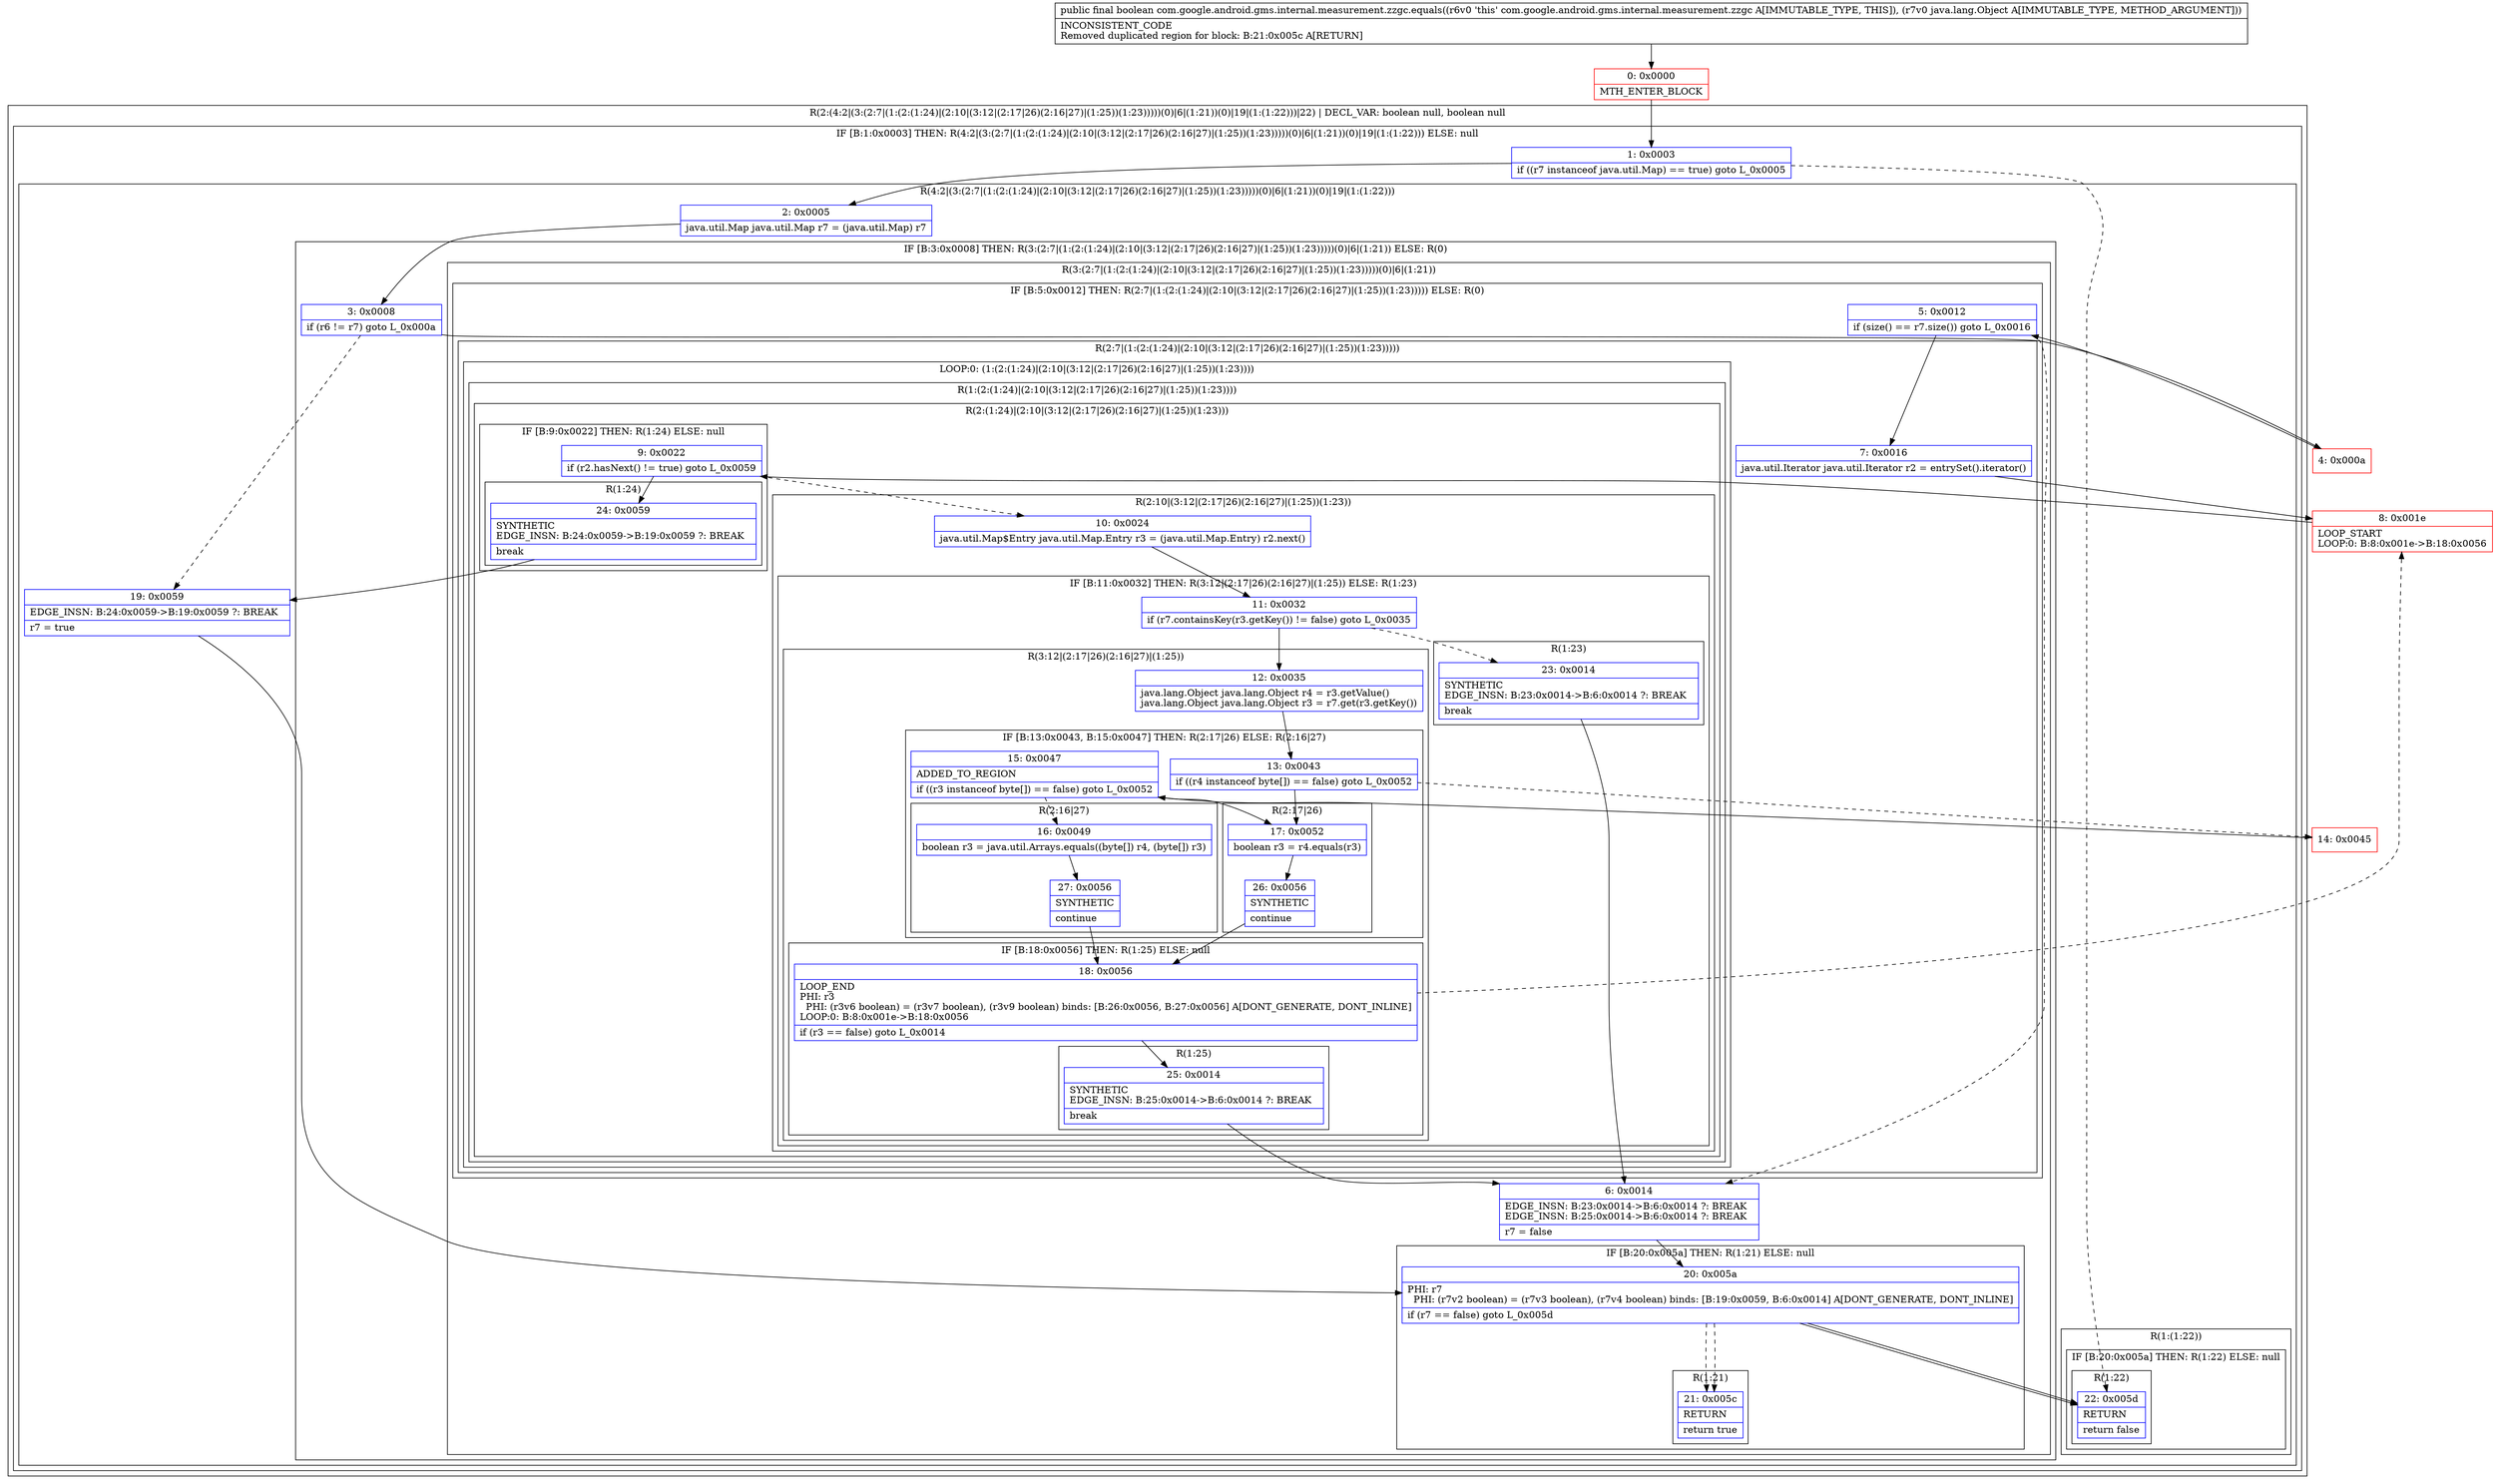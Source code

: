digraph "CFG forcom.google.android.gms.internal.measurement.zzgc.equals(Ljava\/lang\/Object;)Z" {
subgraph cluster_Region_1139452126 {
label = "R(2:(4:2|(3:(2:7|(1:(2:(1:24)|(2:10|(3:12|(2:17|26)(2:16|27)|(1:25))(1:23)))))(0)|6|(1:21))(0)|19|(1:(1:22)))|22) | DECL_VAR: boolean null, boolean null\l";
node [shape=record,color=blue];
subgraph cluster_IfRegion_1944448058 {
label = "IF [B:1:0x0003] THEN: R(4:2|(3:(2:7|(1:(2:(1:24)|(2:10|(3:12|(2:17|26)(2:16|27)|(1:25))(1:23)))))(0)|6|(1:21))(0)|19|(1:(1:22))) ELSE: null";
node [shape=record,color=blue];
Node_1 [shape=record,label="{1\:\ 0x0003|if ((r7 instanceof java.util.Map) == true) goto L_0x0005\l}"];
subgraph cluster_Region_729937881 {
label = "R(4:2|(3:(2:7|(1:(2:(1:24)|(2:10|(3:12|(2:17|26)(2:16|27)|(1:25))(1:23)))))(0)|6|(1:21))(0)|19|(1:(1:22)))";
node [shape=record,color=blue];
Node_2 [shape=record,label="{2\:\ 0x0005|java.util.Map java.util.Map r7 = (java.util.Map) r7\l}"];
subgraph cluster_IfRegion_1291390649 {
label = "IF [B:3:0x0008] THEN: R(3:(2:7|(1:(2:(1:24)|(2:10|(3:12|(2:17|26)(2:16|27)|(1:25))(1:23)))))(0)|6|(1:21)) ELSE: R(0)";
node [shape=record,color=blue];
Node_3 [shape=record,label="{3\:\ 0x0008|if (r6 != r7) goto L_0x000a\l}"];
subgraph cluster_Region_691158091 {
label = "R(3:(2:7|(1:(2:(1:24)|(2:10|(3:12|(2:17|26)(2:16|27)|(1:25))(1:23)))))(0)|6|(1:21))";
node [shape=record,color=blue];
subgraph cluster_IfRegion_218574668 {
label = "IF [B:5:0x0012] THEN: R(2:7|(1:(2:(1:24)|(2:10|(3:12|(2:17|26)(2:16|27)|(1:25))(1:23))))) ELSE: R(0)";
node [shape=record,color=blue];
Node_5 [shape=record,label="{5\:\ 0x0012|if (size() == r7.size()) goto L_0x0016\l}"];
subgraph cluster_Region_494607214 {
label = "R(2:7|(1:(2:(1:24)|(2:10|(3:12|(2:17|26)(2:16|27)|(1:25))(1:23)))))";
node [shape=record,color=blue];
Node_7 [shape=record,label="{7\:\ 0x0016|java.util.Iterator java.util.Iterator r2 = entrySet().iterator()\l}"];
subgraph cluster_LoopRegion_816711485 {
label = "LOOP:0: (1:(2:(1:24)|(2:10|(3:12|(2:17|26)(2:16|27)|(1:25))(1:23))))";
node [shape=record,color=blue];
subgraph cluster_Region_116123746 {
label = "R(1:(2:(1:24)|(2:10|(3:12|(2:17|26)(2:16|27)|(1:25))(1:23))))";
node [shape=record,color=blue];
subgraph cluster_Region_273751097 {
label = "R(2:(1:24)|(2:10|(3:12|(2:17|26)(2:16|27)|(1:25))(1:23)))";
node [shape=record,color=blue];
subgraph cluster_IfRegion_524964330 {
label = "IF [B:9:0x0022] THEN: R(1:24) ELSE: null";
node [shape=record,color=blue];
Node_9 [shape=record,label="{9\:\ 0x0022|if (r2.hasNext() != true) goto L_0x0059\l}"];
subgraph cluster_Region_1284089397 {
label = "R(1:24)";
node [shape=record,color=blue];
Node_24 [shape=record,label="{24\:\ 0x0059|SYNTHETIC\lEDGE_INSN: B:24:0x0059\-\>B:19:0x0059 ?: BREAK  \l|break\l}"];
}
}
subgraph cluster_Region_1636999163 {
label = "R(2:10|(3:12|(2:17|26)(2:16|27)|(1:25))(1:23))";
node [shape=record,color=blue];
Node_10 [shape=record,label="{10\:\ 0x0024|java.util.Map$Entry java.util.Map.Entry r3 = (java.util.Map.Entry) r2.next()\l}"];
subgraph cluster_IfRegion_153182785 {
label = "IF [B:11:0x0032] THEN: R(3:12|(2:17|26)(2:16|27)|(1:25)) ELSE: R(1:23)";
node [shape=record,color=blue];
Node_11 [shape=record,label="{11\:\ 0x0032|if (r7.containsKey(r3.getKey()) != false) goto L_0x0035\l}"];
subgraph cluster_Region_767189891 {
label = "R(3:12|(2:17|26)(2:16|27)|(1:25))";
node [shape=record,color=blue];
Node_12 [shape=record,label="{12\:\ 0x0035|java.lang.Object java.lang.Object r4 = r3.getValue()\ljava.lang.Object java.lang.Object r3 = r7.get(r3.getKey())\l}"];
subgraph cluster_IfRegion_1501181926 {
label = "IF [B:13:0x0043, B:15:0x0047] THEN: R(2:17|26) ELSE: R(2:16|27)";
node [shape=record,color=blue];
Node_13 [shape=record,label="{13\:\ 0x0043|if ((r4 instanceof byte[]) == false) goto L_0x0052\l}"];
Node_15 [shape=record,label="{15\:\ 0x0047|ADDED_TO_REGION\l|if ((r3 instanceof byte[]) == false) goto L_0x0052\l}"];
subgraph cluster_Region_480241612 {
label = "R(2:17|26)";
node [shape=record,color=blue];
Node_17 [shape=record,label="{17\:\ 0x0052|boolean r3 = r4.equals(r3)\l}"];
Node_26 [shape=record,label="{26\:\ 0x0056|SYNTHETIC\l|continue\l}"];
}
subgraph cluster_Region_1368862900 {
label = "R(2:16|27)";
node [shape=record,color=blue];
Node_16 [shape=record,label="{16\:\ 0x0049|boolean r3 = java.util.Arrays.equals((byte[]) r4, (byte[]) r3)\l}"];
Node_27 [shape=record,label="{27\:\ 0x0056|SYNTHETIC\l|continue\l}"];
}
}
subgraph cluster_IfRegion_215930742 {
label = "IF [B:18:0x0056] THEN: R(1:25) ELSE: null";
node [shape=record,color=blue];
Node_18 [shape=record,label="{18\:\ 0x0056|LOOP_END\lPHI: r3 \l  PHI: (r3v6 boolean) = (r3v7 boolean), (r3v9 boolean) binds: [B:26:0x0056, B:27:0x0056] A[DONT_GENERATE, DONT_INLINE]\lLOOP:0: B:8:0x001e\-\>B:18:0x0056\l|if (r3 == false) goto L_0x0014\l}"];
subgraph cluster_Region_1429182071 {
label = "R(1:25)";
node [shape=record,color=blue];
Node_25 [shape=record,label="{25\:\ 0x0014|SYNTHETIC\lEDGE_INSN: B:25:0x0014\-\>B:6:0x0014 ?: BREAK  \l|break\l}"];
}
}
}
subgraph cluster_Region_1292363839 {
label = "R(1:23)";
node [shape=record,color=blue];
Node_23 [shape=record,label="{23\:\ 0x0014|SYNTHETIC\lEDGE_INSN: B:23:0x0014\-\>B:6:0x0014 ?: BREAK  \l|break\l}"];
}
}
}
}
}
}
}
subgraph cluster_Region_1287542692 {
label = "R(0)";
node [shape=record,color=blue];
}
}
Node_6 [shape=record,label="{6\:\ 0x0014|EDGE_INSN: B:23:0x0014\-\>B:6:0x0014 ?: BREAK  \lEDGE_INSN: B:25:0x0014\-\>B:6:0x0014 ?: BREAK  \l|r7 = false\l}"];
subgraph cluster_IfRegion_916544546 {
label = "IF [B:20:0x005a] THEN: R(1:21) ELSE: null";
node [shape=record,color=blue];
Node_20 [shape=record,label="{20\:\ 0x005a|PHI: r7 \l  PHI: (r7v2 boolean) = (r7v3 boolean), (r7v4 boolean) binds: [B:19:0x0059, B:6:0x0014] A[DONT_GENERATE, DONT_INLINE]\l|if (r7 == false) goto L_0x005d\l}"];
subgraph cluster_Region_529852591 {
label = "R(1:21)";
node [shape=record,color=blue];
Node_21 [shape=record,label="{21\:\ 0x005c|RETURN\l|return true\l}"];
}
}
}
subgraph cluster_Region_1839246706 {
label = "R(0)";
node [shape=record,color=blue];
}
}
Node_19 [shape=record,label="{19\:\ 0x0059|EDGE_INSN: B:24:0x0059\-\>B:19:0x0059 ?: BREAK  \l|r7 = true\l}"];
subgraph cluster_Region_1394459669 {
label = "R(1:(1:22))";
node [shape=record,color=blue];
subgraph cluster_IfRegion_1868677656 {
label = "IF [B:20:0x005a] THEN: R(1:22) ELSE: null";
node [shape=record,color=blue];
Node_20 [shape=record,label="{20\:\ 0x005a|PHI: r7 \l  PHI: (r7v2 boolean) = (r7v3 boolean), (r7v4 boolean) binds: [B:19:0x0059, B:6:0x0014] A[DONT_GENERATE, DONT_INLINE]\l|if (r7 == false) goto L_0x005d\l}"];
subgraph cluster_Region_1468567243 {
label = "R(1:22)";
node [shape=record,color=blue];
Node_22 [shape=record,label="{22\:\ 0x005d|RETURN\l|return false\l}"];
}
}
}
}
}
Node_22 [shape=record,label="{22\:\ 0x005d|RETURN\l|return false\l}"];
}
Node_0 [shape=record,color=red,label="{0\:\ 0x0000|MTH_ENTER_BLOCK\l}"];
Node_4 [shape=record,color=red,label="{4\:\ 0x000a}"];
Node_8 [shape=record,color=red,label="{8\:\ 0x001e|LOOP_START\lLOOP:0: B:8:0x001e\-\>B:18:0x0056\l}"];
Node_14 [shape=record,color=red,label="{14\:\ 0x0045}"];
MethodNode[shape=record,label="{public final boolean com.google.android.gms.internal.measurement.zzgc.equals((r6v0 'this' com.google.android.gms.internal.measurement.zzgc A[IMMUTABLE_TYPE, THIS]), (r7v0 java.lang.Object A[IMMUTABLE_TYPE, METHOD_ARGUMENT]))  | INCONSISTENT_CODE\lRemoved duplicated region for block: B:21:0x005c A[RETURN]\l}"];
MethodNode -> Node_0;
Node_1 -> Node_2;
Node_1 -> Node_22[style=dashed];
Node_2 -> Node_3;
Node_3 -> Node_4;
Node_3 -> Node_19[style=dashed];
Node_5 -> Node_6[style=dashed];
Node_5 -> Node_7;
Node_7 -> Node_8;
Node_9 -> Node_10[style=dashed];
Node_9 -> Node_24;
Node_24 -> Node_19;
Node_10 -> Node_11;
Node_11 -> Node_12;
Node_11 -> Node_23[style=dashed];
Node_12 -> Node_13;
Node_13 -> Node_14[style=dashed];
Node_13 -> Node_17;
Node_15 -> Node_16[style=dashed];
Node_15 -> Node_17;
Node_17 -> Node_26;
Node_26 -> Node_18;
Node_16 -> Node_27;
Node_27 -> Node_18;
Node_18 -> Node_8[style=dashed];
Node_18 -> Node_25;
Node_25 -> Node_6;
Node_23 -> Node_6;
Node_6 -> Node_20;
Node_20 -> Node_21[style=dashed];
Node_20 -> Node_22;
Node_19 -> Node_20;
Node_20 -> Node_21[style=dashed];
Node_20 -> Node_22;
Node_0 -> Node_1;
Node_4 -> Node_5;
Node_8 -> Node_9;
Node_14 -> Node_15;
}

